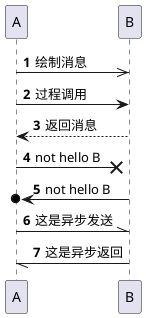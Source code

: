 
--
'修改箭头样式的方式有以下几种:
'表示一条丢失的消息：末尾加 x
'让箭头只有上半部分或者下半部分 （代表异步）：将<和>替换成\或者 /
'细箭头：将箭头标记写两次 (如 >> 或 //)
'虚线箭头：用 -- 替代 -
'箭头末尾加圈：->o
'双向箭头：<->

@startuml

autonumber

A ->> B: 绘制消息
A -> B: 过程调用
B --> A: 返回消息
A ->X B: not hello B
B ->O A: not hello B
A -\\ B: 这是异步发送
B -// A: 这是异步返回


@enduml